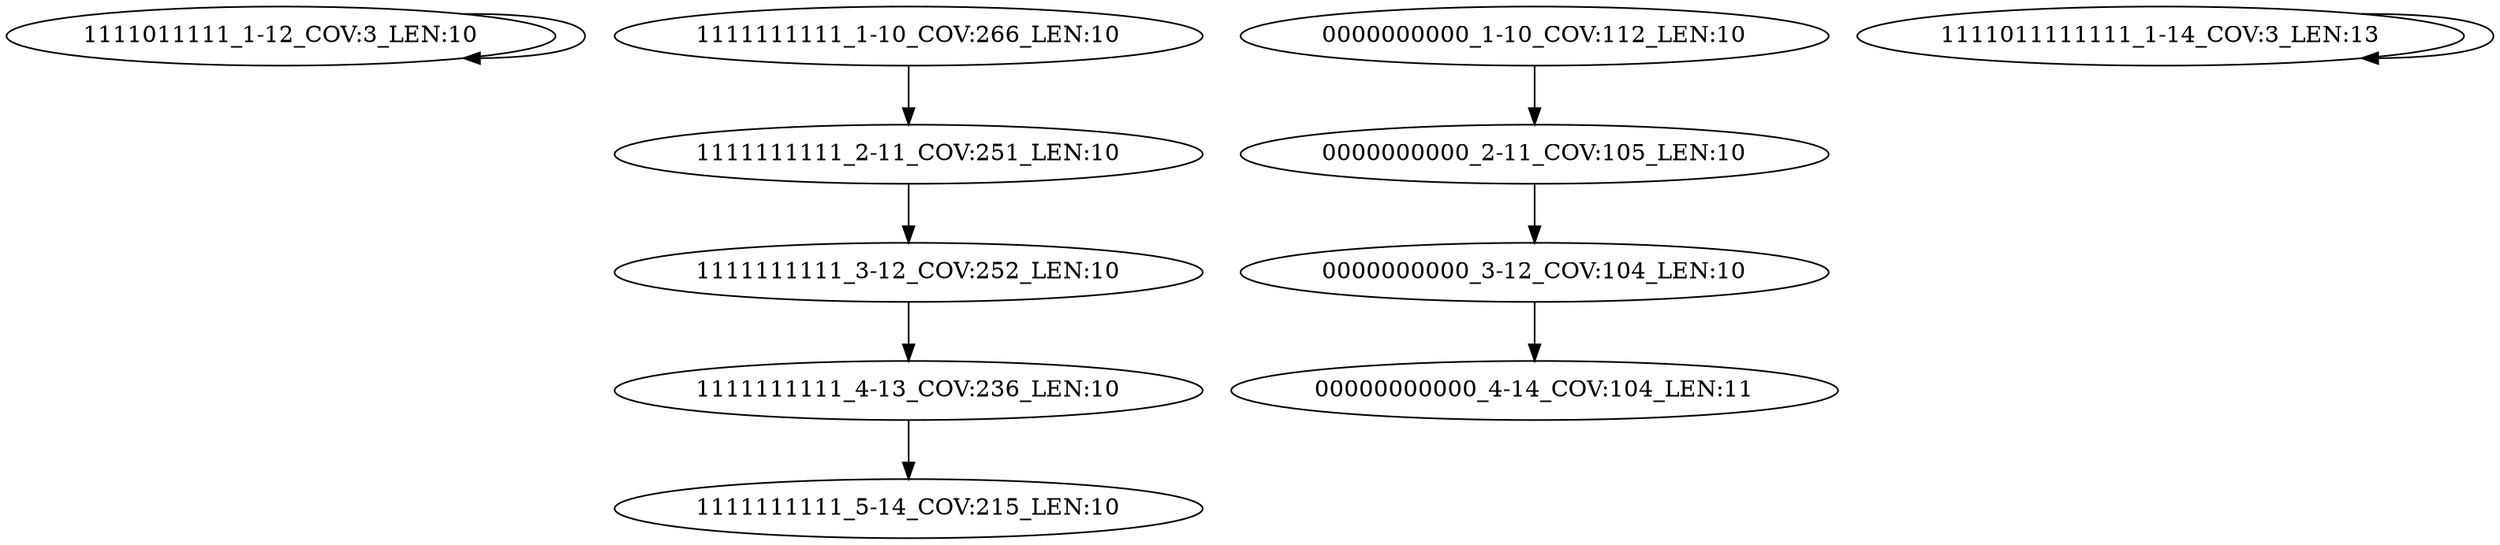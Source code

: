 digraph G {
    "1111011111_1-12_COV:3_LEN:10" -> "1111011111_1-12_COV:3_LEN:10";
    "1111111111_3-12_COV:252_LEN:10" -> "1111111111_4-13_COV:236_LEN:10";
    "1111111111_2-11_COV:251_LEN:10" -> "1111111111_3-12_COV:252_LEN:10";
    "1111111111_4-13_COV:236_LEN:10" -> "1111111111_5-14_COV:215_LEN:10";
    "0000000000_3-12_COV:104_LEN:10" -> "00000000000_4-14_COV:104_LEN:11";
    "1111011111111_1-14_COV:3_LEN:13" -> "1111011111111_1-14_COV:3_LEN:13";
    "0000000000_2-11_COV:105_LEN:10" -> "0000000000_3-12_COV:104_LEN:10";
    "1111111111_1-10_COV:266_LEN:10" -> "1111111111_2-11_COV:251_LEN:10";
    "0000000000_1-10_COV:112_LEN:10" -> "0000000000_2-11_COV:105_LEN:10";
}
